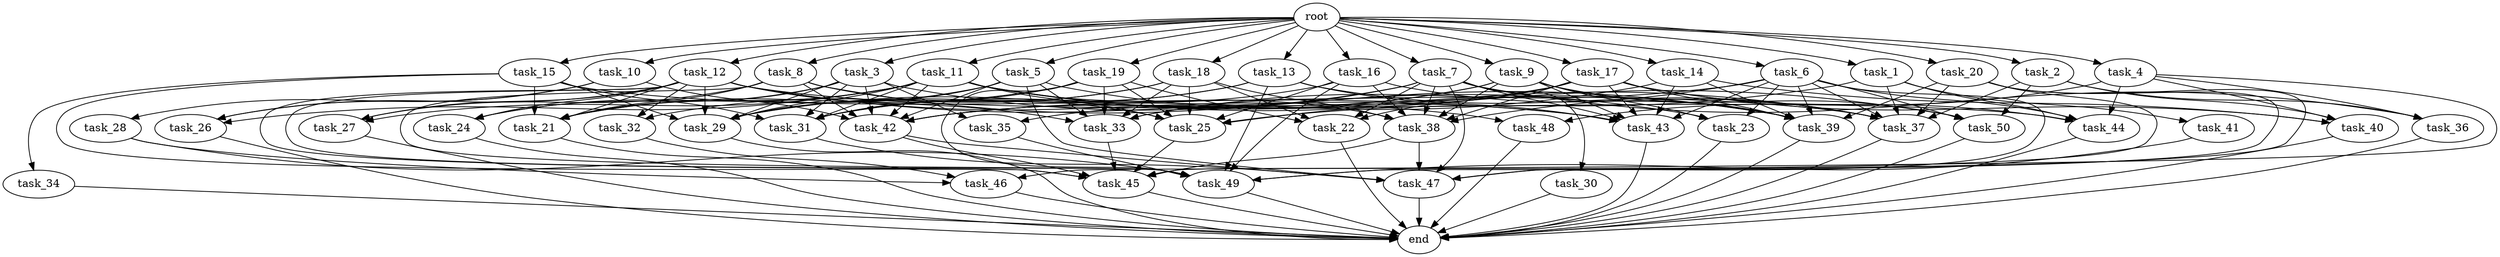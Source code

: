 digraph G {
  root [size="0.000000e+00"];
  task_1 [size="9.594760e+10"];
  task_2 [size="6.800872e+10"];
  task_3 [size="4.229627e+10"];
  task_4 [size="8.845235e+10"];
  task_5 [size="5.211165e+10"];
  task_6 [size="5.081395e+10"];
  task_7 [size="3.475914e+10"];
  task_8 [size="7.427413e+10"];
  task_9 [size="1.099007e+10"];
  task_10 [size="3.251687e+10"];
  task_11 [size="8.358672e+10"];
  task_12 [size="6.773753e+10"];
  task_13 [size="8.104276e+09"];
  task_14 [size="4.214259e+10"];
  task_15 [size="5.597220e+10"];
  task_16 [size="5.823089e+10"];
  task_17 [size="3.015860e+10"];
  task_18 [size="4.324449e+09"];
  task_19 [size="2.395899e+10"];
  task_20 [size="9.342287e+10"];
  task_21 [size="2.390594e+10"];
  task_22 [size="2.509591e+10"];
  task_23 [size="6.392627e+10"];
  task_24 [size="3.417010e+10"];
  task_25 [size="8.826200e+10"];
  task_26 [size="3.136522e+10"];
  task_27 [size="6.956329e+10"];
  task_28 [size="1.166554e+10"];
  task_29 [size="9.065218e+10"];
  task_30 [size="2.191616e+10"];
  task_31 [size="5.870537e+10"];
  task_32 [size="4.153846e+10"];
  task_33 [size="1.879609e+10"];
  task_34 [size="1.317857e+10"];
  task_35 [size="9.063086e+10"];
  task_36 [size="9.311132e+10"];
  task_37 [size="5.108087e+10"];
  task_38 [size="3.732555e+10"];
  task_39 [size="6.070308e+10"];
  task_40 [size="6.746925e+09"];
  task_41 [size="1.287464e+10"];
  task_42 [size="9.488004e+10"];
  task_43 [size="6.412750e+10"];
  task_44 [size="4.297137e+10"];
  task_45 [size="5.675516e+10"];
  task_46 [size="8.456802e+10"];
  task_47 [size="8.919921e+10"];
  task_48 [size="5.580872e+10"];
  task_49 [size="7.598352e+10"];
  task_50 [size="8.773677e+10"];
  end [size="0.000000e+00"];

  root -> task_1 [size="1.000000e-12"];
  root -> task_2 [size="1.000000e-12"];
  root -> task_3 [size="1.000000e-12"];
  root -> task_4 [size="1.000000e-12"];
  root -> task_5 [size="1.000000e-12"];
  root -> task_6 [size="1.000000e-12"];
  root -> task_7 [size="1.000000e-12"];
  root -> task_8 [size="1.000000e-12"];
  root -> task_9 [size="1.000000e-12"];
  root -> task_10 [size="1.000000e-12"];
  root -> task_11 [size="1.000000e-12"];
  root -> task_12 [size="1.000000e-12"];
  root -> task_13 [size="1.000000e-12"];
  root -> task_14 [size="1.000000e-12"];
  root -> task_15 [size="1.000000e-12"];
  root -> task_16 [size="1.000000e-12"];
  root -> task_17 [size="1.000000e-12"];
  root -> task_18 [size="1.000000e-12"];
  root -> task_19 [size="1.000000e-12"];
  root -> task_20 [size="1.000000e-12"];
  task_1 -> task_25 [size="1.260886e+08"];
  task_1 -> task_37 [size="6.385109e+07"];
  task_1 -> task_41 [size="1.287464e+08"];
  task_1 -> task_44 [size="8.594273e+07"];
  task_2 -> task_36 [size="3.103711e+08"];
  task_2 -> task_37 [size="6.385109e+07"];
  task_2 -> task_40 [size="1.686731e+07"];
  task_2 -> task_50 [size="2.193419e+08"];
  task_3 -> task_21 [size="3.415134e+07"];
  task_3 -> task_23 [size="2.130876e+08"];
  task_3 -> task_24 [size="1.139003e+08"];
  task_3 -> task_29 [size="1.133152e+08"];
  task_3 -> task_31 [size="9.784228e+07"];
  task_3 -> task_35 [size="4.531543e+08"];
  task_3 -> task_42 [size="1.186001e+08"];
  task_4 -> task_36 [size="3.103711e+08"];
  task_4 -> task_40 [size="1.686731e+07"];
  task_4 -> task_44 [size="8.594273e+07"];
  task_4 -> task_46 [size="2.818934e+08"];
  task_4 -> task_48 [size="2.790436e+08"];
  task_5 -> task_21 [size="3.415134e+07"];
  task_5 -> task_29 [size="1.133152e+08"];
  task_5 -> task_33 [size="3.132682e+07"];
  task_5 -> task_39 [size="7.587885e+07"];
  task_5 -> task_42 [size="1.186001e+08"];
  task_5 -> task_47 [size="1.274274e+08"];
  task_6 -> task_23 [size="2.130876e+08"];
  task_6 -> task_33 [size="3.132682e+07"];
  task_6 -> task_37 [size="6.385109e+07"];
  task_6 -> task_38 [size="5.332221e+07"];
  task_6 -> task_39 [size="7.587885e+07"];
  task_6 -> task_43 [size="8.015937e+07"];
  task_6 -> task_44 [size="8.594273e+07"];
  task_6 -> task_47 [size="1.274274e+08"];
  task_6 -> task_50 [size="2.193419e+08"];
  task_7 -> task_22 [size="6.273977e+07"];
  task_7 -> task_29 [size="1.133152e+08"];
  task_7 -> task_30 [size="2.191616e+08"];
  task_7 -> task_36 [size="3.103711e+08"];
  task_7 -> task_38 [size="5.332221e+07"];
  task_7 -> task_39 [size="7.587885e+07"];
  task_7 -> task_42 [size="1.186001e+08"];
  task_7 -> task_43 [size="8.015937e+07"];
  task_7 -> task_47 [size="1.274274e+08"];
  task_8 -> task_21 [size="3.415134e+07"];
  task_8 -> task_25 [size="1.260886e+08"];
  task_8 -> task_27 [size="2.318776e+08"];
  task_8 -> task_39 [size="7.587885e+07"];
  task_8 -> task_42 [size="1.186001e+08"];
  task_8 -> task_49 [size="8.442614e+07"];
  task_9 -> task_23 [size="2.130876e+08"];
  task_9 -> task_35 [size="4.531543e+08"];
  task_9 -> task_38 [size="5.332221e+07"];
  task_9 -> task_39 [size="7.587885e+07"];
  task_9 -> task_42 [size="1.186001e+08"];
  task_9 -> task_43 [size="8.015937e+07"];
  task_9 -> task_50 [size="2.193419e+08"];
  task_10 -> task_26 [size="1.045507e+08"];
  task_10 -> task_28 [size="1.166554e+08"];
  task_10 -> task_42 [size="1.186001e+08"];
  task_11 -> task_21 [size="3.415134e+07"];
  task_11 -> task_24 [size="1.139003e+08"];
  task_11 -> task_25 [size="1.260886e+08"];
  task_11 -> task_26 [size="1.045507e+08"];
  task_11 -> task_27 [size="2.318776e+08"];
  task_11 -> task_29 [size="1.133152e+08"];
  task_11 -> task_31 [size="9.784228e+07"];
  task_11 -> task_37 [size="6.385109e+07"];
  task_11 -> task_38 [size="5.332221e+07"];
  task_11 -> task_42 [size="1.186001e+08"];
  task_11 -> task_43 [size="8.015937e+07"];
  task_11 -> task_50 [size="2.193419e+08"];
  task_12 -> task_21 [size="3.415134e+07"];
  task_12 -> task_24 [size="1.139003e+08"];
  task_12 -> task_26 [size="1.045507e+08"];
  task_12 -> task_27 [size="2.318776e+08"];
  task_12 -> task_29 [size="1.133152e+08"];
  task_12 -> task_32 [size="2.076923e+08"];
  task_12 -> task_33 [size="3.132682e+07"];
  task_12 -> task_43 [size="8.015937e+07"];
  task_12 -> task_44 [size="8.594273e+07"];
  task_12 -> task_45 [size="8.107880e+07"];
  task_12 -> task_48 [size="2.790436e+08"];
  task_12 -> task_49 [size="8.442614e+07"];
  task_13 -> task_29 [size="1.133152e+08"];
  task_13 -> task_31 [size="9.784228e+07"];
  task_13 -> task_37 [size="6.385109e+07"];
  task_13 -> task_43 [size="8.015937e+07"];
  task_13 -> task_49 [size="8.442614e+07"];
  task_14 -> task_39 [size="7.587885e+07"];
  task_14 -> task_40 [size="1.686731e+07"];
  task_14 -> task_42 [size="1.186001e+08"];
  task_14 -> task_43 [size="8.015937e+07"];
  task_15 -> task_21 [size="3.415134e+07"];
  task_15 -> task_29 [size="1.133152e+08"];
  task_15 -> task_31 [size="9.784228e+07"];
  task_15 -> task_34 [size="1.317857e+08"];
  task_15 -> task_37 [size="6.385109e+07"];
  task_15 -> task_45 [size="8.107880e+07"];
  task_16 -> task_25 [size="1.260886e+08"];
  task_16 -> task_31 [size="9.784228e+07"];
  task_16 -> task_37 [size="6.385109e+07"];
  task_16 -> task_38 [size="5.332221e+07"];
  task_16 -> task_49 [size="8.442614e+07"];
  task_17 -> task_22 [size="6.273977e+07"];
  task_17 -> task_25 [size="1.260886e+08"];
  task_17 -> task_33 [size="3.132682e+07"];
  task_17 -> task_38 [size="5.332221e+07"];
  task_17 -> task_39 [size="7.587885e+07"];
  task_17 -> task_40 [size="1.686731e+07"];
  task_17 -> task_43 [size="8.015937e+07"];
  task_17 -> task_44 [size="8.594273e+07"];
  task_18 -> task_22 [size="6.273977e+07"];
  task_18 -> task_25 [size="1.260886e+08"];
  task_18 -> task_29 [size="1.133152e+08"];
  task_18 -> task_32 [size="2.076923e+08"];
  task_18 -> task_33 [size="3.132682e+07"];
  task_18 -> task_38 [size="5.332221e+07"];
  task_19 -> task_21 [size="3.415134e+07"];
  task_19 -> task_22 [size="6.273977e+07"];
  task_19 -> task_25 [size="1.260886e+08"];
  task_19 -> task_31 [size="9.784228e+07"];
  task_19 -> task_33 [size="3.132682e+07"];
  task_19 -> task_49 [size="8.442614e+07"];
  task_20 -> task_37 [size="6.385109e+07"];
  task_20 -> task_39 [size="7.587885e+07"];
  task_20 -> task_45 [size="8.107880e+07"];
  task_20 -> task_47 [size="1.274274e+08"];
  task_20 -> task_49 [size="8.442614e+07"];
  task_21 -> end [size="1.000000e-12"];
  task_22 -> end [size="1.000000e-12"];
  task_23 -> end [size="1.000000e-12"];
  task_24 -> end [size="1.000000e-12"];
  task_25 -> task_45 [size="8.107880e+07"];
  task_26 -> end [size="1.000000e-12"];
  task_27 -> end [size="1.000000e-12"];
  task_28 -> task_46 [size="2.818934e+08"];
  task_28 -> task_49 [size="8.442614e+07"];
  task_29 -> end [size="1.000000e-12"];
  task_30 -> end [size="1.000000e-12"];
  task_31 -> task_47 [size="1.274274e+08"];
  task_32 -> task_46 [size="2.818934e+08"];
  task_33 -> task_45 [size="8.107880e+07"];
  task_34 -> end [size="1.000000e-12"];
  task_35 -> task_49 [size="8.442614e+07"];
  task_36 -> end [size="1.000000e-12"];
  task_37 -> end [size="1.000000e-12"];
  task_38 -> task_45 [size="8.107880e+07"];
  task_38 -> task_47 [size="1.274274e+08"];
  task_39 -> end [size="1.000000e-12"];
  task_40 -> end [size="1.000000e-12"];
  task_41 -> task_49 [size="8.442614e+07"];
  task_42 -> task_45 [size="8.107880e+07"];
  task_42 -> task_47 [size="1.274274e+08"];
  task_43 -> end [size="1.000000e-12"];
  task_44 -> end [size="1.000000e-12"];
  task_45 -> end [size="1.000000e-12"];
  task_46 -> end [size="1.000000e-12"];
  task_47 -> end [size="1.000000e-12"];
  task_48 -> end [size="1.000000e-12"];
  task_49 -> end [size="1.000000e-12"];
  task_50 -> end [size="1.000000e-12"];
}

